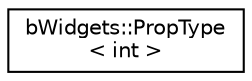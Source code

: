 digraph "Graphical Class Hierarchy"
{
 // LATEX_PDF_SIZE
  edge [fontname="Helvetica",fontsize="10",labelfontname="Helvetica",labelfontsize="10"];
  node [fontname="Helvetica",fontsize="10",shape=record];
  rankdir="LR";
  Node0 [label="bWidgets::PropType\l\< int \>",height=0.2,width=0.4,color="black", fillcolor="white", style="filled",URL="$structbWidgets_1_1PropType_3_01int_01_4.html",tooltip=" "];
}
